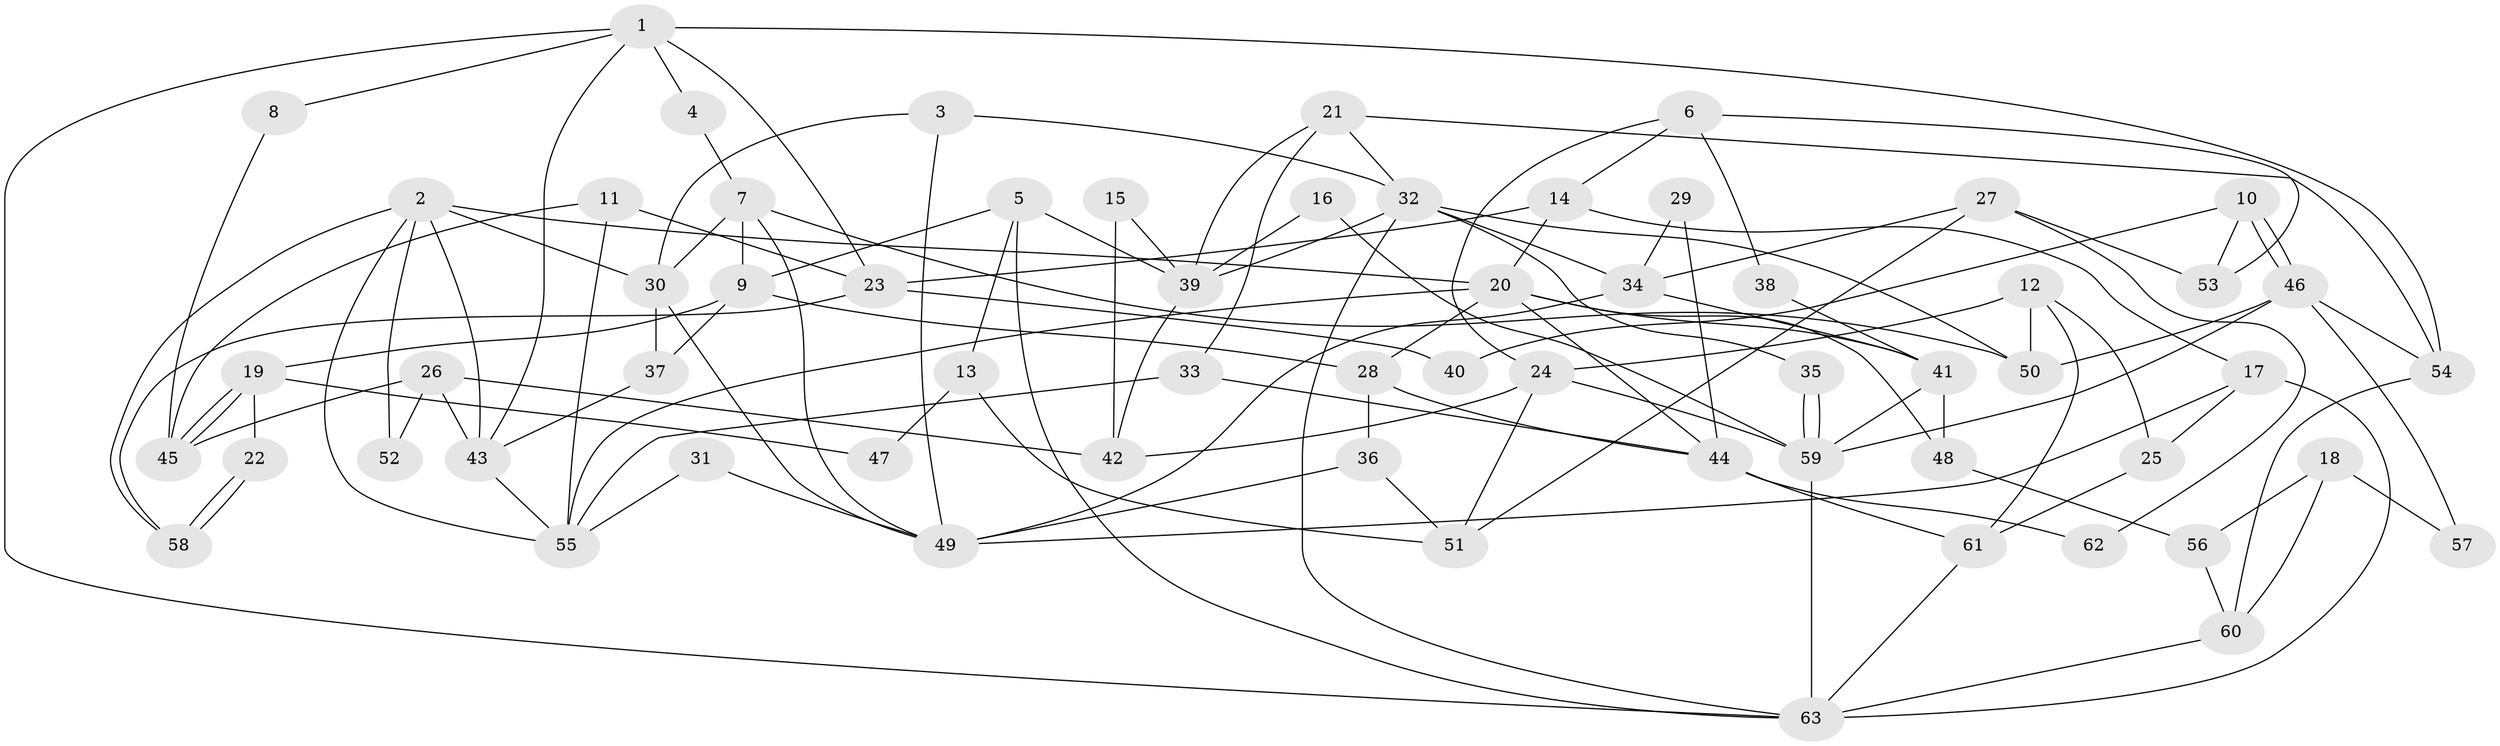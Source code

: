 // coarse degree distribution, {8: 0.075, 6: 0.225, 7: 0.075, 2: 0.2, 9: 0.025, 3: 0.175, 5: 0.125, 4: 0.1}
// Generated by graph-tools (version 1.1) at 2025/41/03/06/25 10:41:59]
// undirected, 63 vertices, 126 edges
graph export_dot {
graph [start="1"]
  node [color=gray90,style=filled];
  1;
  2;
  3;
  4;
  5;
  6;
  7;
  8;
  9;
  10;
  11;
  12;
  13;
  14;
  15;
  16;
  17;
  18;
  19;
  20;
  21;
  22;
  23;
  24;
  25;
  26;
  27;
  28;
  29;
  30;
  31;
  32;
  33;
  34;
  35;
  36;
  37;
  38;
  39;
  40;
  41;
  42;
  43;
  44;
  45;
  46;
  47;
  48;
  49;
  50;
  51;
  52;
  53;
  54;
  55;
  56;
  57;
  58;
  59;
  60;
  61;
  62;
  63;
  1 -- 43;
  1 -- 54;
  1 -- 4;
  1 -- 8;
  1 -- 23;
  1 -- 63;
  2 -- 58;
  2 -- 20;
  2 -- 30;
  2 -- 43;
  2 -- 52;
  2 -- 55;
  3 -- 49;
  3 -- 30;
  3 -- 32;
  4 -- 7;
  5 -- 63;
  5 -- 9;
  5 -- 13;
  5 -- 39;
  6 -- 24;
  6 -- 14;
  6 -- 38;
  6 -- 53;
  7 -- 30;
  7 -- 50;
  7 -- 9;
  7 -- 49;
  8 -- 45;
  9 -- 37;
  9 -- 19;
  9 -- 28;
  10 -- 53;
  10 -- 46;
  10 -- 46;
  10 -- 40;
  11 -- 55;
  11 -- 23;
  11 -- 45;
  12 -- 50;
  12 -- 25;
  12 -- 24;
  12 -- 61;
  13 -- 51;
  13 -- 47;
  14 -- 20;
  14 -- 17;
  14 -- 23;
  15 -- 39;
  15 -- 42;
  16 -- 39;
  16 -- 59;
  17 -- 49;
  17 -- 63;
  17 -- 25;
  18 -- 56;
  18 -- 60;
  18 -- 57;
  19 -- 45;
  19 -- 45;
  19 -- 22;
  19 -- 47;
  20 -- 44;
  20 -- 55;
  20 -- 28;
  20 -- 41;
  20 -- 48;
  21 -- 33;
  21 -- 32;
  21 -- 39;
  21 -- 54;
  22 -- 58;
  22 -- 58;
  23 -- 40;
  23 -- 58;
  24 -- 59;
  24 -- 42;
  24 -- 51;
  25 -- 61;
  26 -- 42;
  26 -- 45;
  26 -- 43;
  26 -- 52;
  27 -- 34;
  27 -- 51;
  27 -- 53;
  27 -- 62;
  28 -- 36;
  28 -- 44;
  29 -- 34;
  29 -- 44;
  30 -- 49;
  30 -- 37;
  31 -- 49;
  31 -- 55;
  32 -- 39;
  32 -- 34;
  32 -- 35;
  32 -- 50;
  32 -- 63;
  33 -- 44;
  33 -- 55;
  34 -- 41;
  34 -- 49;
  35 -- 59;
  35 -- 59;
  36 -- 49;
  36 -- 51;
  37 -- 43;
  38 -- 41;
  39 -- 42;
  41 -- 59;
  41 -- 48;
  43 -- 55;
  44 -- 61;
  44 -- 62;
  46 -- 59;
  46 -- 50;
  46 -- 54;
  46 -- 57;
  48 -- 56;
  54 -- 60;
  56 -- 60;
  59 -- 63;
  60 -- 63;
  61 -- 63;
}

